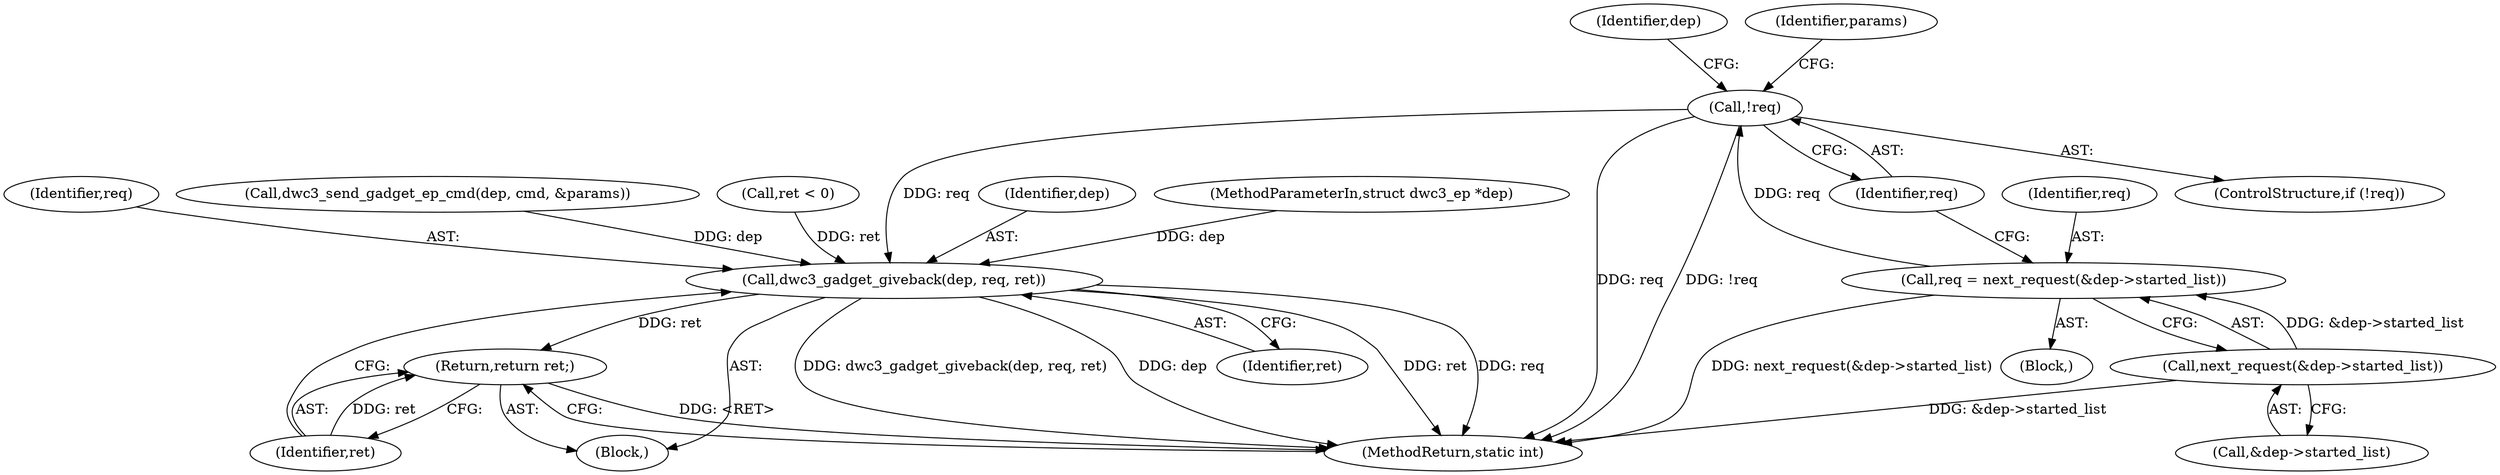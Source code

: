 digraph "0_linux_c91815b596245fd7da349ecc43c8def670d2269e@pointer" {
"1000133" [label="(Call,!req)"];
"1000125" [label="(Call,req = next_request(&dep->started_list))"];
"1000127" [label="(Call,next_request(&dep->started_list))"];
"1000221" [label="(Call,dwc3_gadget_giveback(dep, req, ret))"];
"1000225" [label="(Return,return ret;)"];
"1000226" [label="(Identifier,ret)"];
"1000222" [label="(Identifier,dep)"];
"1000205" [label="(Block,)"];
"1000128" [label="(Call,&dep->started_list)"];
"1000133" [label="(Call,!req)"];
"1000134" [label="(Identifier,req)"];
"1000103" [label="(Block,)"];
"1000248" [label="(MethodReturn,static int)"];
"1000102" [label="(MethodParameterIn,struct dwc3_ep *dep)"];
"1000221" [label="(Call,dwc3_gadget_giveback(dep, req, ret))"];
"1000125" [label="(Call,req = next_request(&dep->started_list))"];
"1000225" [label="(Return,return ret;)"];
"1000223" [label="(Identifier,req)"];
"1000138" [label="(Identifier,dep)"];
"1000145" [label="(Identifier,params)"];
"1000126" [label="(Identifier,req)"];
"1000196" [label="(Call,dwc3_send_gadget_ep_cmd(dep, cmd, &params))"];
"1000127" [label="(Call,next_request(&dep->started_list))"];
"1000202" [label="(Call,ret < 0)"];
"1000224" [label="(Identifier,ret)"];
"1000132" [label="(ControlStructure,if (!req))"];
"1000133" -> "1000132"  [label="AST: "];
"1000133" -> "1000134"  [label="CFG: "];
"1000134" -> "1000133"  [label="AST: "];
"1000138" -> "1000133"  [label="CFG: "];
"1000145" -> "1000133"  [label="CFG: "];
"1000133" -> "1000248"  [label="DDG: req"];
"1000133" -> "1000248"  [label="DDG: !req"];
"1000125" -> "1000133"  [label="DDG: req"];
"1000133" -> "1000221"  [label="DDG: req"];
"1000125" -> "1000103"  [label="AST: "];
"1000125" -> "1000127"  [label="CFG: "];
"1000126" -> "1000125"  [label="AST: "];
"1000127" -> "1000125"  [label="AST: "];
"1000134" -> "1000125"  [label="CFG: "];
"1000125" -> "1000248"  [label="DDG: next_request(&dep->started_list)"];
"1000127" -> "1000125"  [label="DDG: &dep->started_list"];
"1000127" -> "1000128"  [label="CFG: "];
"1000128" -> "1000127"  [label="AST: "];
"1000127" -> "1000248"  [label="DDG: &dep->started_list"];
"1000221" -> "1000205"  [label="AST: "];
"1000221" -> "1000224"  [label="CFG: "];
"1000222" -> "1000221"  [label="AST: "];
"1000223" -> "1000221"  [label="AST: "];
"1000224" -> "1000221"  [label="AST: "];
"1000226" -> "1000221"  [label="CFG: "];
"1000221" -> "1000248"  [label="DDG: req"];
"1000221" -> "1000248"  [label="DDG: dwc3_gadget_giveback(dep, req, ret)"];
"1000221" -> "1000248"  [label="DDG: dep"];
"1000221" -> "1000248"  [label="DDG: ret"];
"1000196" -> "1000221"  [label="DDG: dep"];
"1000102" -> "1000221"  [label="DDG: dep"];
"1000202" -> "1000221"  [label="DDG: ret"];
"1000221" -> "1000225"  [label="DDG: ret"];
"1000225" -> "1000205"  [label="AST: "];
"1000225" -> "1000226"  [label="CFG: "];
"1000226" -> "1000225"  [label="AST: "];
"1000248" -> "1000225"  [label="CFG: "];
"1000225" -> "1000248"  [label="DDG: <RET>"];
"1000226" -> "1000225"  [label="DDG: ret"];
}
